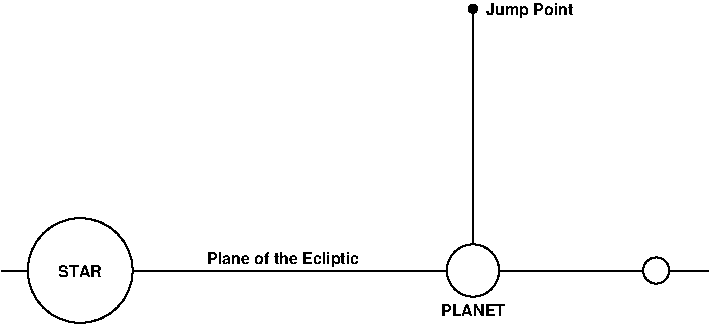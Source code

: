 #FIG 3.2
#
# $Id: jumppoint.fig,v 1.2 2004/10/15 15:43:07 goltz20707 Exp $
#
Landscape
Center
Inches
Letter  
100.00
Single
-2
1200 2
6 1200 2496 6600 4950
1 3 0 1 0 7 50 0 20 0.000 1 0.0000 4784 4508 196 196 4784 4508 4980 4508
1 3 0 1 0 7 50 0 20 0.000 1 0.0000 6158 4508 98 98 6158 4508 6256 4508
# jump point dot
1 3 0 1 0 0 50 0 20 0.000 1 0.0000 4784 2545 31 31 4784 2545 4814 2545
1 3 0 1 0 7 50 0 20 0.000 1 0.0000 1838 4508 393 393 1838 4508 2231 4508
# vertical line
2 1 0 1 0 7 51 0 -1 0.000 0 0 -1 0 0 2
	 4784 4508 4784 2545
2 1 0 1 0 7 51 0 -1 0.000 0 0 -1 0 0 2
	 1249 4508 6551 4508
4 1 0 50 0 18 8 0.0000 4 88 471 4784 4852 PLANET\001
4 0 0 50 0 18 8 0.0000 4 117 648 4882 2594 Jump Point\001
4 1 0 50 0 18 8 0.0000 4 88 334 1838 4557 STAR\001
4 1 0 50 0 18 8 0.0000 4 117 1159 3360 4459 Plane of the Ecliptic\001
-6
